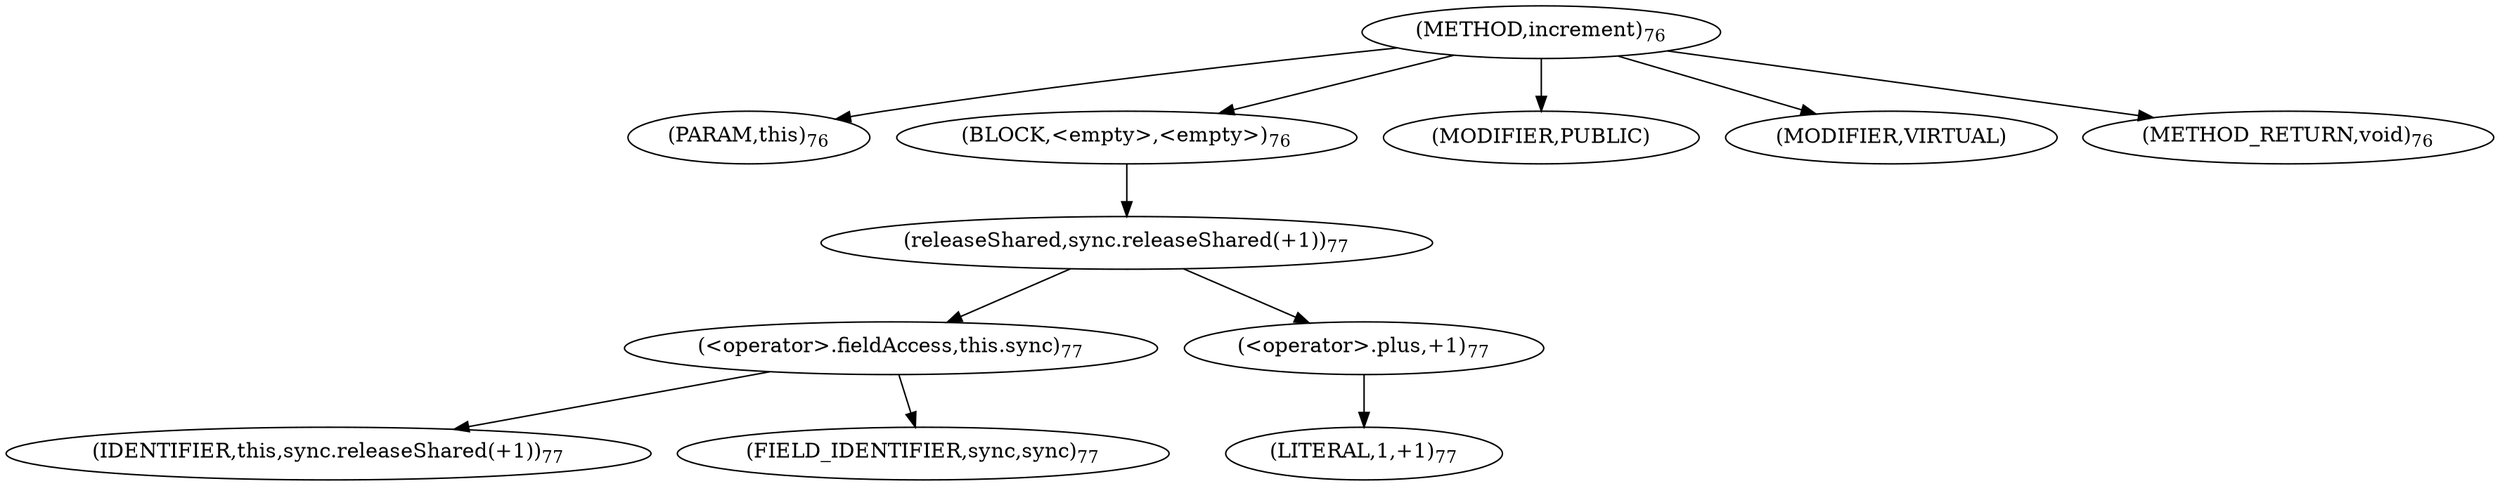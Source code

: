 digraph "increment" {  
"177" [label = <(METHOD,increment)<SUB>76</SUB>> ]
"178" [label = <(PARAM,this)<SUB>76</SUB>> ]
"179" [label = <(BLOCK,&lt;empty&gt;,&lt;empty&gt;)<SUB>76</SUB>> ]
"180" [label = <(releaseShared,sync.releaseShared(+1))<SUB>77</SUB>> ]
"181" [label = <(&lt;operator&gt;.fieldAccess,this.sync)<SUB>77</SUB>> ]
"182" [label = <(IDENTIFIER,this,sync.releaseShared(+1))<SUB>77</SUB>> ]
"183" [label = <(FIELD_IDENTIFIER,sync,sync)<SUB>77</SUB>> ]
"184" [label = <(&lt;operator&gt;.plus,+1)<SUB>77</SUB>> ]
"185" [label = <(LITERAL,1,+1)<SUB>77</SUB>> ]
"186" [label = <(MODIFIER,PUBLIC)> ]
"187" [label = <(MODIFIER,VIRTUAL)> ]
"188" [label = <(METHOD_RETURN,void)<SUB>76</SUB>> ]
  "177" -> "178" 
  "177" -> "179" 
  "177" -> "186" 
  "177" -> "187" 
  "177" -> "188" 
  "179" -> "180" 
  "180" -> "181" 
  "180" -> "184" 
  "181" -> "182" 
  "181" -> "183" 
  "184" -> "185" 
}
